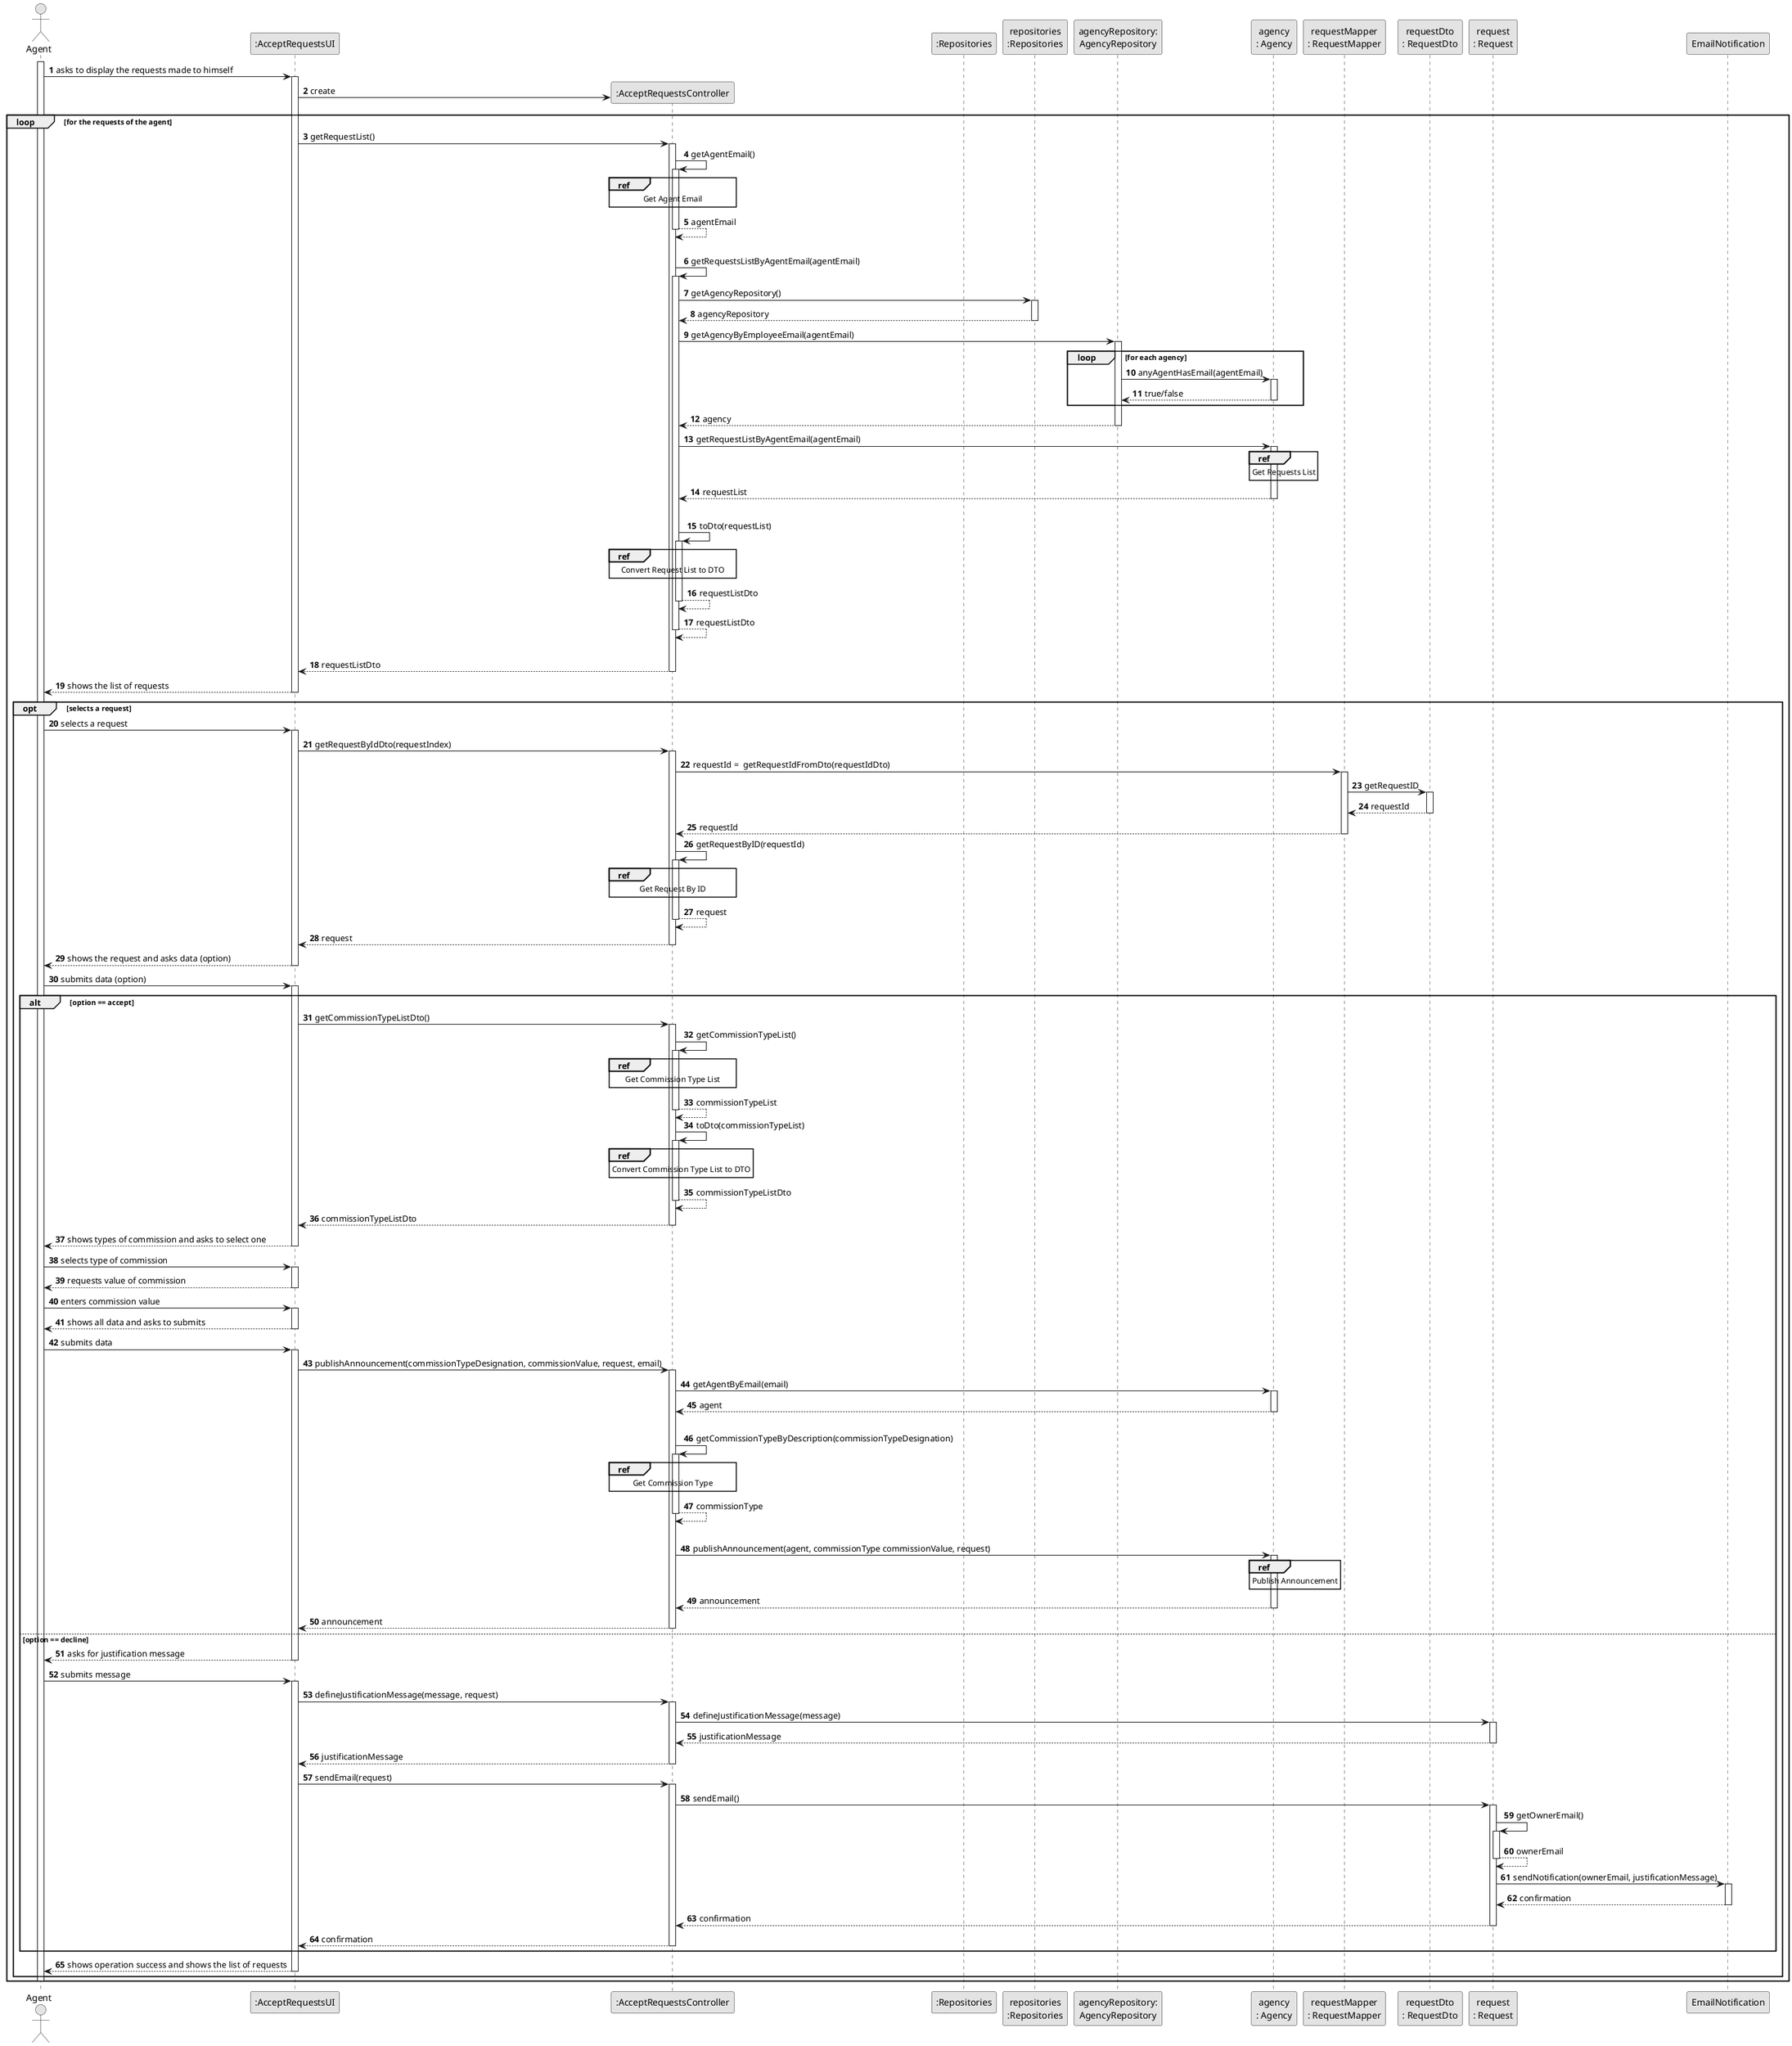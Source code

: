 @startuml
skinparam monochrome true
skinparam packageStyle rectangle
skinparam shadowing false

autonumber

'hide footbox
actor "Agent" as ADM
participant ":AcceptRequestsUI" as UI
participant ":AcceptRequestsController" as CTRL
participant ":Repositories" as RepositorySingleton
participant "repositories\n:Repositories" as PLAT
participant "agencyRepository:\nAgencyRepository" as AgencyRepository
participant "agency\n: Agency" as AGENCY
'participant "requestList\n: RequestList" as ReqList
participant "requestMapper\n: RequestMapper" as ReqMapper
participant "requestDto\n: RequestDto" as ReqDto
participant "request\n: Request" as REQUEST

activate ADM

        ADM -> UI : asks to display the requests made to himself

        activate UI

            UI -> CTRL** : create

    loop for the requests of the agent

    UI -> CTRL : getRequestList()
    activate CTRL

        CTRL -> CTRL : getAgentEmail()
        activate CTRL

        ref over CTRL
            Get Agent Email
        end ref

         CTRL --> CTRL : agentEmail
         deactivate CTRL
         |||

         CTRL -> CTRL :getRequestsListByAgentEmail(agentEmail)
         activate CTRL

        CTRL -> PLAT : getAgencyRepository()
        activate PLAT

            PLAT --> CTRL: agencyRepository
        deactivate PLAT

        CTRL -> AgencyRepository : getAgencyByEmployeeEmail(agentEmail)
        activate AgencyRepository

        loop for each agency
             AgencyRepository -> AGENCY : anyAgentHasEmail(agentEmail)
             activate AGENCY

              AGENCY --> AgencyRepository : true/false
             deactivate AGENCY
        end

        AgencyRepository --> CTRL : agency
        deactivate AgencyRepository

        CTRL -> AGENCY : getRequestListByAgentEmail(agentEmail)
        activate AGENCY

        ref over AGENCY
        Get Requests List
        end ref


        AGENCY --> CTRL : requestList
        deactivate AGENCY

        |||

        CTRL -> CTRL : toDto(requestList)
        activate CTRL

        ref over CTRL
        Convert Request List to DTO
        end ref

        CTRL --> CTRL : requestListDto
        deactivate CTRL


        CTRL --> CTRL : requestListDto
        deactivate CTRL

        |||

        CTRL --> UI : requestListDto
    deactivate CTRL

    UI --> ADM : shows the list of requests
    deactivate UI


    opt selects a request

    ADM -> UI : selects a request
    activate UI

    UI -> CTRL : getRequestByIdDto(requestIndex)
    activate CTRL

    CTRL -> ReqMapper : requestId =  getRequestIdFromDto(requestIdDto)
    activate ReqMapper

    ReqMapper -> ReqDto : getRequestID
    activate ReqDto

    ReqDto --> ReqMapper : requestId
    deactivate ReqDto

    ReqMapper --> CTRL : requestId
    deactivate ReqMapper

    CTRL -> CTRL : getRequestByID(requestId)
    activate CTRL

    ref over CTRL
    Get Request By ID
    end ref

    CTRL --> CTRL : request
    deactivate CTRL


    CTRL --> UI : request
    deactivate CTRL


    UI --> ADM : shows the request and asks data (option)
    deactivate UI

    ADM -> UI : submits data (option)
    activate UI

    alt option == accept

          UI -> CTRL : getCommissionTypeListDto()
          activate CTRL

          CTRL -> CTRL : getCommissionTypeList()
          activate CTRL

            ref over CTRL
            Get Commission Type List
            end ref

            CTRL --> CTRL : commissionTypeList
            deactivate CTRL

                CTRL -> CTRL : toDto(commissionTypeList)
                activate CTRL

                ref over CTRL
                Convert Commission Type List to DTO
                end ref

                CTRL --> CTRL : commissionTypeListDto
                deactivate CTRL


              CTRL --> UI : commissionTypeListDto
              deactivate CTRL

            UI --> ADM : shows types of commission and asks to select one
            deactivate UI

            ADM -> UI : selects type of commission
            activate UI

            UI --> ADM : requests value of commission
            deactivate UI

            ADM -> UI : enters commission value
            activate UI

            UI --> ADM : shows all data and asks to submits
            deactivate UI

            ADM -> UI : submits data
            activate UI

            UI -> CTRL : publishAnnouncement(commissionTypeDesignation, commissionValue, request, email)
            activate CTRL


            CTRL -> AGENCY: getAgentByEmail(email)
            activate AGENCY

            AGENCY --> CTRL : agent
            deactivate AGENCY
            |||

            CTRL -> CTRL : getCommissionTypeByDescription(commissionTypeDesignation)
            activate CTRL
                ref over CTRL
                Get Commission Type
                end ref
            CTRL --> CTRL : commissionType
            deactivate CTRL
             |||

                CTRL -> AGENCY: publishAnnouncement(agent, commissionType commissionValue, request)

                    ref over AGENCY
                        Publish Announcement
                    end ref

                    activate AGENCY

                AGENCY --> CTRL: announcement
                deactivate AGENCY

                CTRL --> UI: announcement
                deactivate CTRL

    else option == decline

            UI --> ADM : asks for justification message
            deactivate UI

            ADM -> UI : submits message
            activate UI

            UI -> CTRL : defineJustificationMessage(message, request)
            activate CTRL

            CTRL -> REQUEST : defineJustificationMessage(message)
            activate REQUEST

            REQUEST --> CTRL : justificationMessage
            deactivate REQUEST

            CTRL --> UI : justificationMessage
            deactivate CTRL

            UI -> CTRL : sendEmail(request)
            activate CTRL

            CTRL -> REQUEST : sendEmail()
            activate REQUEST

            REQUEST -> REQUEST : getOwnerEmail()
            activate REQUEST

            REQUEST --> REQUEST : ownerEmail
            deactivate REQUEST

            REQUEST -> EmailNotification : sendNotification(ownerEmail, justificationMessage)
            activate EmailNotification

            EmailNotification --> REQUEST : confirmation
            deactivate EmailNotification

            REQUEST --> CTRL : confirmation
            deactivate REQUEST

            CTRL --> UI : confirmation
            deactivate CTRL

    end


    UI --> ADM : shows operation success and shows the list of requests
    deactivate UI
    end

deactivate ADM

end

@enduml